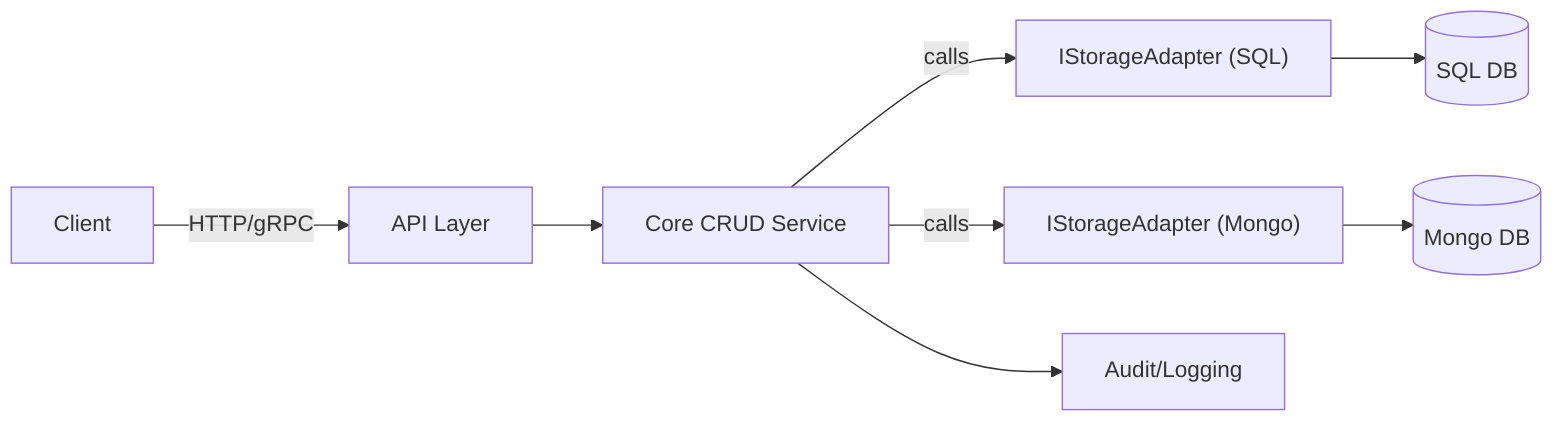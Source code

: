 ﻿flowchart LR
  Client -->|HTTP/gRPC| ApiLayer["API Layer"]
  ApiLayer --> CoreService["Core CRUD Service"]
  CoreService -->|calls| StorageAdapter1["IStorageAdapter (SQL)"]
  CoreService -->|calls| StorageAdapter2["IStorageAdapter (Mongo)"]
  StorageAdapter1 --> SQLDB[(SQL DB)]
  StorageAdapter2 --> MongoDB[(Mongo DB)]
  CoreService --> Audit["Audit/Logging"]